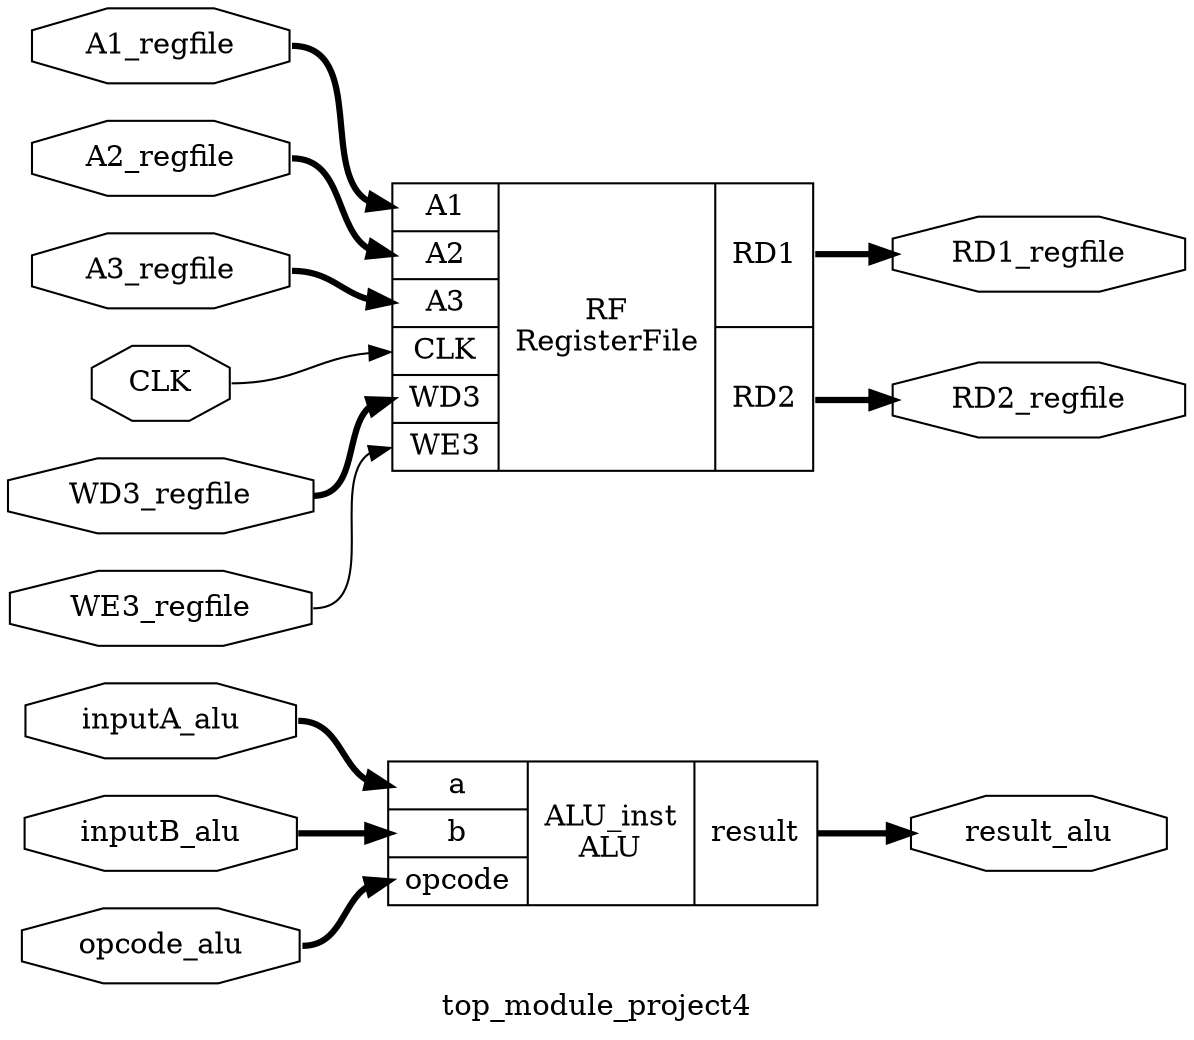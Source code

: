 digraph "top_module_project4" {
label="top_module_project4";
rankdir="LR";
remincross=true;
n1 [ shape=octagon, label="result_alu", color="black", fontcolor="black" ];
n2 [ shape=octagon, label="inputB_alu", color="black", fontcolor="black" ];
n3 [ shape=octagon, label="inputA_alu", color="black", fontcolor="black" ];
n4 [ shape=octagon, label="opcode_alu", color="black", fontcolor="black" ];
n5 [ shape=octagon, label="RD2_regfile", color="black", fontcolor="black" ];
n6 [ shape=octagon, label="RD1_regfile", color="black", fontcolor="black" ];
n7 [ shape=octagon, label="WD3_regfile", color="black", fontcolor="black" ];
n8 [ shape=octagon, label="A3_regfile", color="black", fontcolor="black" ];
n9 [ shape=octagon, label="A2_regfile", color="black", fontcolor="black" ];
n10 [ shape=octagon, label="A1_regfile", color="black", fontcolor="black" ];
n11 [ shape=octagon, label="WE3_regfile", color="black", fontcolor="black" ];
n12 [ shape=octagon, label="CLK", color="black", fontcolor="black" ];
c17 [ shape=record, label="{{<p13> a|<p14> b|<p15> opcode}|ALU_inst\nALU|{<p16> result}}",  ];
c25 [ shape=record, label="{{<p18> A1|<p19> A2|<p20> A3|<p12> CLK|<p21> WD3|<p22> WE3}|RF\nRegisterFile|{<p23> RD1|<p24> RD2}}",  ];
c17:p16:e -> n1:w [color="black", fontcolor="black", style="setlinewidth(3)", label=""];
n10:e -> c25:p18:w [color="black", fontcolor="black", style="setlinewidth(3)", label=""];
n11:e -> c25:p22:w [color="black", fontcolor="black", label=""];
n12:e -> c25:p12:w [color="black", fontcolor="black", label=""];
n2:e -> c17:p14:w [color="black", fontcolor="black", style="setlinewidth(3)", label=""];
n3:e -> c17:p13:w [color="black", fontcolor="black", style="setlinewidth(3)", label=""];
n4:e -> c17:p15:w [color="black", fontcolor="black", style="setlinewidth(3)", label=""];
c25:p24:e -> n5:w [color="black", fontcolor="black", style="setlinewidth(3)", label=""];
c25:p23:e -> n6:w [color="black", fontcolor="black", style="setlinewidth(3)", label=""];
n7:e -> c25:p21:w [color="black", fontcolor="black", style="setlinewidth(3)", label=""];
n8:e -> c25:p20:w [color="black", fontcolor="black", style="setlinewidth(3)", label=""];
n9:e -> c25:p19:w [color="black", fontcolor="black", style="setlinewidth(3)", label=""];
}
